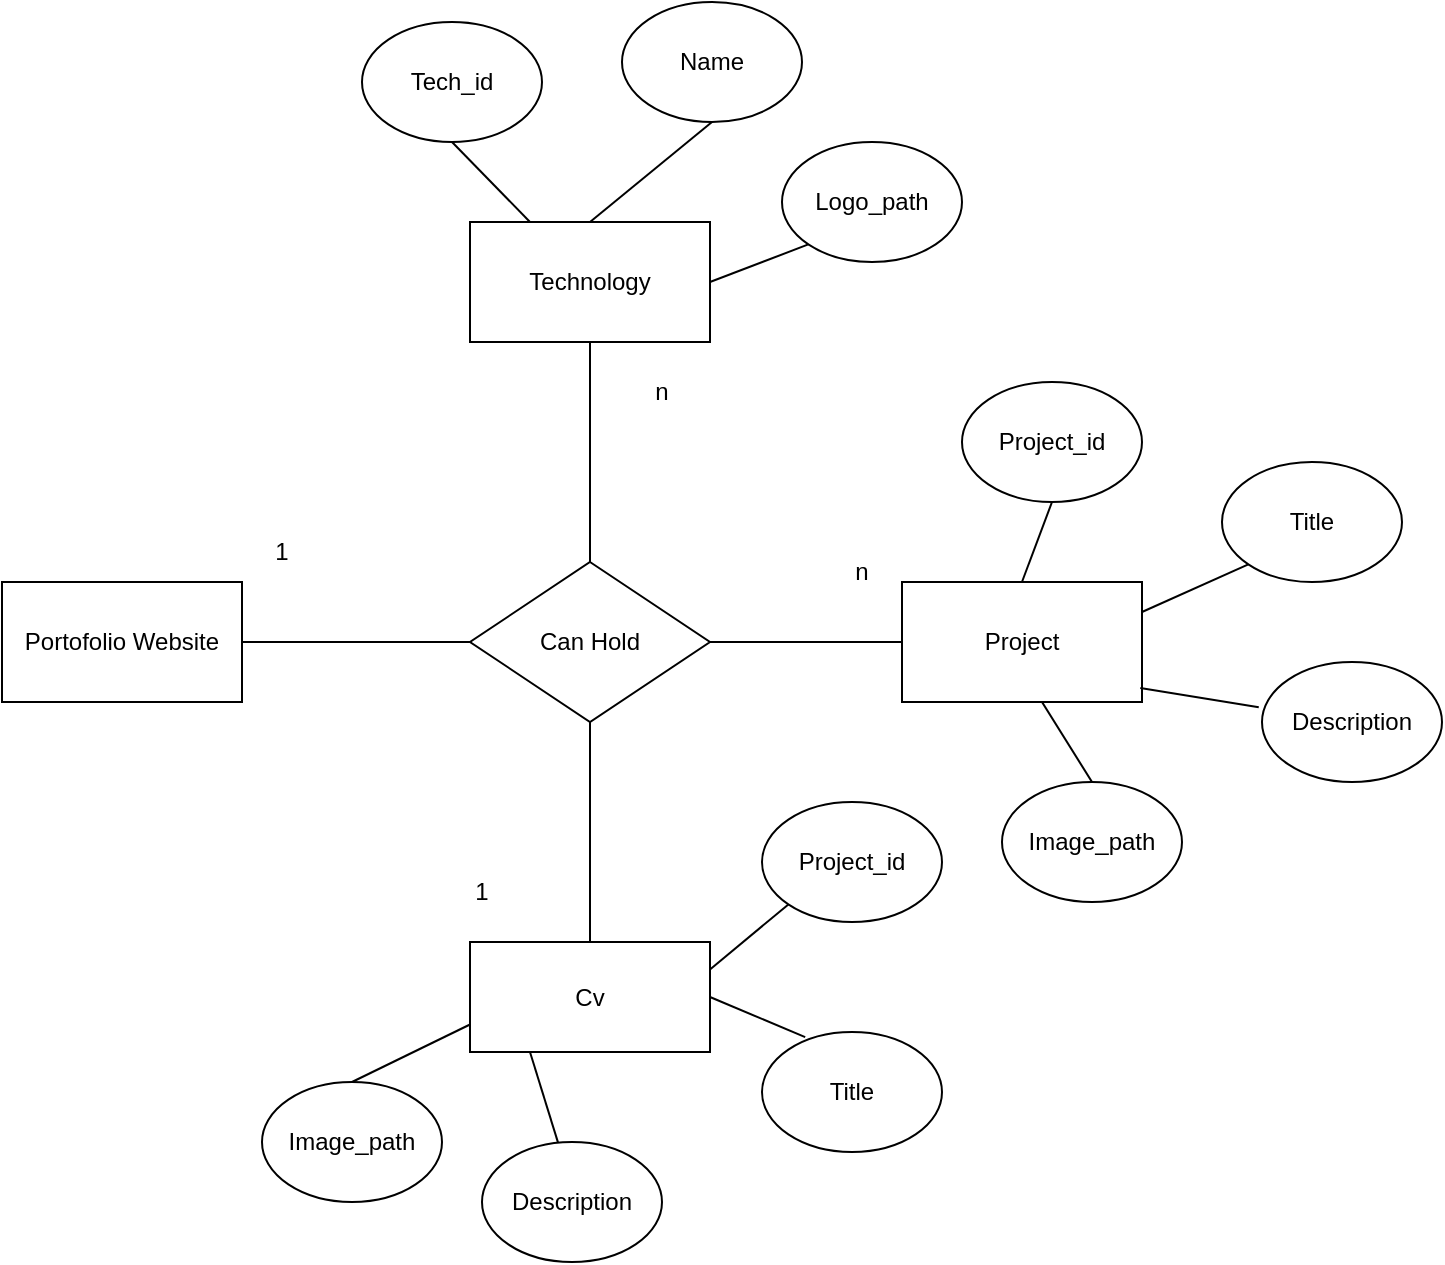 <mxfile version="21.5.0" type="device">
  <diagram name="Side-1" id="CiPCQj17hzjqZ8UxroTs">
    <mxGraphModel dx="1290" dy="541" grid="1" gridSize="10" guides="1" tooltips="1" connect="1" arrows="1" fold="1" page="1" pageScale="1" pageWidth="827" pageHeight="1169" math="0" shadow="0">
      <root>
        <mxCell id="0" />
        <mxCell id="1" parent="0" />
        <mxCell id="WCKetbYDyMLfY8baBoe6-1" value="Portofolio Website" style="rounded=0;whiteSpace=wrap;html=1;" vertex="1" parent="1">
          <mxGeometry x="60" y="360" width="120" height="60" as="geometry" />
        </mxCell>
        <mxCell id="WCKetbYDyMLfY8baBoe6-2" value="Can Hold" style="rhombus;whiteSpace=wrap;html=1;" vertex="1" parent="1">
          <mxGeometry x="294" y="350" width="120" height="80" as="geometry" />
        </mxCell>
        <mxCell id="WCKetbYDyMLfY8baBoe6-3" value="Project" style="rounded=0;whiteSpace=wrap;html=1;" vertex="1" parent="1">
          <mxGeometry x="510" y="360" width="120" height="60" as="geometry" />
        </mxCell>
        <mxCell id="WCKetbYDyMLfY8baBoe6-4" value="1" style="text;html=1;strokeColor=none;fillColor=none;align=center;verticalAlign=middle;whiteSpace=wrap;rounded=0;" vertex="1" parent="1">
          <mxGeometry x="170" y="330" width="60" height="30" as="geometry" />
        </mxCell>
        <mxCell id="WCKetbYDyMLfY8baBoe6-5" value="n" style="text;html=1;strokeColor=none;fillColor=none;align=center;verticalAlign=middle;whiteSpace=wrap;rounded=0;" vertex="1" parent="1">
          <mxGeometry x="460" y="340" width="60" height="30" as="geometry" />
        </mxCell>
        <mxCell id="WCKetbYDyMLfY8baBoe6-6" value="" style="endArrow=none;html=1;rounded=0;entryX=0;entryY=0.5;entryDx=0;entryDy=0;" edge="1" parent="1" target="WCKetbYDyMLfY8baBoe6-2">
          <mxGeometry width="50" height="50" relative="1" as="geometry">
            <mxPoint x="180" y="390" as="sourcePoint" />
            <mxPoint x="280" y="390" as="targetPoint" />
          </mxGeometry>
        </mxCell>
        <mxCell id="WCKetbYDyMLfY8baBoe6-7" value="" style="endArrow=none;html=1;rounded=0;entryX=0;entryY=0.5;entryDx=0;entryDy=0;exitX=1;exitY=0.5;exitDx=0;exitDy=0;" edge="1" parent="1" source="WCKetbYDyMLfY8baBoe6-2" target="WCKetbYDyMLfY8baBoe6-3">
          <mxGeometry width="50" height="50" relative="1" as="geometry">
            <mxPoint x="420" y="390" as="sourcePoint" />
            <mxPoint x="460" y="340" as="targetPoint" />
          </mxGeometry>
        </mxCell>
        <mxCell id="WCKetbYDyMLfY8baBoe6-8" value="Project_id" style="ellipse;whiteSpace=wrap;html=1;" vertex="1" parent="1">
          <mxGeometry x="540" y="260" width="90" height="60" as="geometry" />
        </mxCell>
        <mxCell id="WCKetbYDyMLfY8baBoe6-9" value="Title" style="ellipse;whiteSpace=wrap;html=1;" vertex="1" parent="1">
          <mxGeometry x="670" y="300" width="90" height="60" as="geometry" />
        </mxCell>
        <mxCell id="WCKetbYDyMLfY8baBoe6-10" value="Description" style="ellipse;whiteSpace=wrap;html=1;" vertex="1" parent="1">
          <mxGeometry x="690" y="400" width="90" height="60" as="geometry" />
        </mxCell>
        <mxCell id="WCKetbYDyMLfY8baBoe6-12" value="Image_path" style="ellipse;whiteSpace=wrap;html=1;" vertex="1" parent="1">
          <mxGeometry x="560" y="460" width="90" height="60" as="geometry" />
        </mxCell>
        <mxCell id="WCKetbYDyMLfY8baBoe6-13" value="" style="endArrow=none;html=1;rounded=0;exitX=0.5;exitY=0;exitDx=0;exitDy=0;entryX=0.5;entryY=1;entryDx=0;entryDy=0;" edge="1" parent="1" source="WCKetbYDyMLfY8baBoe6-3" target="WCKetbYDyMLfY8baBoe6-8">
          <mxGeometry width="50" height="50" relative="1" as="geometry">
            <mxPoint x="570" y="350" as="sourcePoint" />
            <mxPoint x="620" y="300" as="targetPoint" />
          </mxGeometry>
        </mxCell>
        <mxCell id="WCKetbYDyMLfY8baBoe6-14" value="" style="endArrow=none;html=1;rounded=0;entryX=0;entryY=1;entryDx=0;entryDy=0;exitX=1;exitY=0.25;exitDx=0;exitDy=0;" edge="1" parent="1" source="WCKetbYDyMLfY8baBoe6-3" target="WCKetbYDyMLfY8baBoe6-9">
          <mxGeometry width="50" height="50" relative="1" as="geometry">
            <mxPoint x="630" y="390" as="sourcePoint" />
            <mxPoint x="680" y="340" as="targetPoint" />
          </mxGeometry>
        </mxCell>
        <mxCell id="WCKetbYDyMLfY8baBoe6-15" value="" style="endArrow=none;html=1;rounded=0;entryX=-0.018;entryY=0.377;entryDx=0;entryDy=0;entryPerimeter=0;exitX=0.993;exitY=0.883;exitDx=0;exitDy=0;exitPerimeter=0;" edge="1" parent="1" source="WCKetbYDyMLfY8baBoe6-3" target="WCKetbYDyMLfY8baBoe6-10">
          <mxGeometry width="50" height="50" relative="1" as="geometry">
            <mxPoint x="630" y="420" as="sourcePoint" />
            <mxPoint x="680" y="370" as="targetPoint" />
          </mxGeometry>
        </mxCell>
        <mxCell id="WCKetbYDyMLfY8baBoe6-16" value="" style="endArrow=none;html=1;rounded=0;exitX=0.5;exitY=0;exitDx=0;exitDy=0;" edge="1" parent="1" source="WCKetbYDyMLfY8baBoe6-12">
          <mxGeometry width="50" height="50" relative="1" as="geometry">
            <mxPoint x="530" y="470" as="sourcePoint" />
            <mxPoint x="580" y="420" as="targetPoint" />
          </mxGeometry>
        </mxCell>
        <mxCell id="WCKetbYDyMLfY8baBoe6-17" value="Technology" style="rounded=0;whiteSpace=wrap;html=1;" vertex="1" parent="1">
          <mxGeometry x="294" y="180" width="120" height="60" as="geometry" />
        </mxCell>
        <mxCell id="WCKetbYDyMLfY8baBoe6-18" value="" style="endArrow=none;html=1;rounded=0;exitX=0.5;exitY=0;exitDx=0;exitDy=0;entryX=0.5;entryY=1;entryDx=0;entryDy=0;" edge="1" parent="1" source="WCKetbYDyMLfY8baBoe6-2" target="WCKetbYDyMLfY8baBoe6-17">
          <mxGeometry width="50" height="50" relative="1" as="geometry">
            <mxPoint x="360" y="340" as="sourcePoint" />
            <mxPoint x="400" y="300" as="targetPoint" />
          </mxGeometry>
        </mxCell>
        <mxCell id="WCKetbYDyMLfY8baBoe6-19" value="n" style="text;html=1;strokeColor=none;fillColor=none;align=center;verticalAlign=middle;whiteSpace=wrap;rounded=0;" vertex="1" parent="1">
          <mxGeometry x="360" y="250" width="60" height="30" as="geometry" />
        </mxCell>
        <mxCell id="WCKetbYDyMLfY8baBoe6-20" value="Tech_id" style="ellipse;whiteSpace=wrap;html=1;" vertex="1" parent="1">
          <mxGeometry x="240" y="80" width="90" height="60" as="geometry" />
        </mxCell>
        <mxCell id="WCKetbYDyMLfY8baBoe6-21" value="Logo_path" style="ellipse;whiteSpace=wrap;html=1;" vertex="1" parent="1">
          <mxGeometry x="450" y="140" width="90" height="60" as="geometry" />
        </mxCell>
        <mxCell id="WCKetbYDyMLfY8baBoe6-22" value="Name" style="ellipse;whiteSpace=wrap;html=1;" vertex="1" parent="1">
          <mxGeometry x="370" y="70" width="90" height="60" as="geometry" />
        </mxCell>
        <mxCell id="WCKetbYDyMLfY8baBoe6-23" value="" style="endArrow=none;html=1;rounded=0;exitX=0.25;exitY=0;exitDx=0;exitDy=0;entryX=0.5;entryY=1;entryDx=0;entryDy=0;" edge="1" parent="1" source="WCKetbYDyMLfY8baBoe6-17" target="WCKetbYDyMLfY8baBoe6-20">
          <mxGeometry width="50" height="50" relative="1" as="geometry">
            <mxPoint x="230" y="190" as="sourcePoint" />
            <mxPoint x="280" y="140" as="targetPoint" />
          </mxGeometry>
        </mxCell>
        <mxCell id="WCKetbYDyMLfY8baBoe6-24" value="" style="endArrow=none;html=1;rounded=0;exitX=0.5;exitY=0;exitDx=0;exitDy=0;entryX=0.5;entryY=1;entryDx=0;entryDy=0;" edge="1" parent="1" source="WCKetbYDyMLfY8baBoe6-17" target="WCKetbYDyMLfY8baBoe6-22">
          <mxGeometry width="50" height="50" relative="1" as="geometry">
            <mxPoint x="360" y="180" as="sourcePoint" />
            <mxPoint x="400" y="140" as="targetPoint" />
          </mxGeometry>
        </mxCell>
        <mxCell id="WCKetbYDyMLfY8baBoe6-25" value="" style="endArrow=none;html=1;rounded=0;entryX=0;entryY=1;entryDx=0;entryDy=0;exitX=1;exitY=0.5;exitDx=0;exitDy=0;" edge="1" parent="1" source="WCKetbYDyMLfY8baBoe6-17" target="WCKetbYDyMLfY8baBoe6-21">
          <mxGeometry width="50" height="50" relative="1" as="geometry">
            <mxPoint x="420" y="240" as="sourcePoint" />
            <mxPoint x="470" y="190" as="targetPoint" />
          </mxGeometry>
        </mxCell>
        <mxCell id="WCKetbYDyMLfY8baBoe6-26" value="" style="endArrow=none;html=1;rounded=0;entryX=0.5;entryY=1;entryDx=0;entryDy=0;exitX=0.5;exitY=0;exitDx=0;exitDy=0;" edge="1" parent="1" source="WCKetbYDyMLfY8baBoe6-27" target="WCKetbYDyMLfY8baBoe6-2">
          <mxGeometry width="50" height="50" relative="1" as="geometry">
            <mxPoint x="354" y="520" as="sourcePoint" />
            <mxPoint x="380" y="470" as="targetPoint" />
          </mxGeometry>
        </mxCell>
        <mxCell id="WCKetbYDyMLfY8baBoe6-27" value="Cv" style="rounded=0;whiteSpace=wrap;html=1;" vertex="1" parent="1">
          <mxGeometry x="294" y="540" width="120" height="55" as="geometry" />
        </mxCell>
        <mxCell id="WCKetbYDyMLfY8baBoe6-28" value="1" style="text;html=1;strokeColor=none;fillColor=none;align=center;verticalAlign=middle;whiteSpace=wrap;rounded=0;" vertex="1" parent="1">
          <mxGeometry x="270" y="500" width="60" height="30" as="geometry" />
        </mxCell>
        <mxCell id="WCKetbYDyMLfY8baBoe6-29" value="Project_id" style="ellipse;whiteSpace=wrap;html=1;" vertex="1" parent="1">
          <mxGeometry x="440" y="470" width="90" height="60" as="geometry" />
        </mxCell>
        <mxCell id="WCKetbYDyMLfY8baBoe6-30" value="Title" style="ellipse;whiteSpace=wrap;html=1;" vertex="1" parent="1">
          <mxGeometry x="440" y="585" width="90" height="60" as="geometry" />
        </mxCell>
        <mxCell id="WCKetbYDyMLfY8baBoe6-31" value="Description" style="ellipse;whiteSpace=wrap;html=1;" vertex="1" parent="1">
          <mxGeometry x="300" y="640" width="90" height="60" as="geometry" />
        </mxCell>
        <mxCell id="WCKetbYDyMLfY8baBoe6-32" value="Image_path" style="ellipse;whiteSpace=wrap;html=1;" vertex="1" parent="1">
          <mxGeometry x="190" y="610" width="90" height="60" as="geometry" />
        </mxCell>
        <mxCell id="WCKetbYDyMLfY8baBoe6-33" value="" style="endArrow=none;html=1;rounded=0;exitX=1;exitY=0.25;exitDx=0;exitDy=0;entryX=0;entryY=1;entryDx=0;entryDy=0;" edge="1" parent="1" target="WCKetbYDyMLfY8baBoe6-29" source="WCKetbYDyMLfY8baBoe6-27">
          <mxGeometry width="50" height="50" relative="1" as="geometry">
            <mxPoint x="400" y="537.5" as="sourcePoint" />
            <mxPoint x="450" y="477.5" as="targetPoint" />
          </mxGeometry>
        </mxCell>
        <mxCell id="WCKetbYDyMLfY8baBoe6-34" value="" style="endArrow=none;html=1;rounded=0;entryX=0.24;entryY=0.043;entryDx=0;entryDy=0;exitX=1;exitY=0.5;exitDx=0;exitDy=0;entryPerimeter=0;" edge="1" parent="1" target="WCKetbYDyMLfY8baBoe6-30" source="WCKetbYDyMLfY8baBoe6-27">
          <mxGeometry width="50" height="50" relative="1" as="geometry">
            <mxPoint x="460" y="552.5" as="sourcePoint" />
            <mxPoint x="510" y="517.5" as="targetPoint" />
          </mxGeometry>
        </mxCell>
        <mxCell id="WCKetbYDyMLfY8baBoe6-35" value="" style="endArrow=none;html=1;rounded=0;entryX=0.422;entryY=0.003;entryDx=0;entryDy=0;entryPerimeter=0;exitX=0.25;exitY=1;exitDx=0;exitDy=0;" edge="1" parent="1" target="WCKetbYDyMLfY8baBoe6-31" source="WCKetbYDyMLfY8baBoe6-27">
          <mxGeometry width="50" height="50" relative="1" as="geometry">
            <mxPoint x="459" y="590.5" as="sourcePoint" />
            <mxPoint x="510" y="547.5" as="targetPoint" />
          </mxGeometry>
        </mxCell>
        <mxCell id="WCKetbYDyMLfY8baBoe6-36" value="" style="endArrow=none;html=1;rounded=0;exitX=0.5;exitY=0;exitDx=0;exitDy=0;entryX=0;entryY=0.75;entryDx=0;entryDy=0;" edge="1" parent="1" source="WCKetbYDyMLfY8baBoe6-32" target="WCKetbYDyMLfY8baBoe6-27">
          <mxGeometry width="50" height="50" relative="1" as="geometry">
            <mxPoint x="360" y="647.5" as="sourcePoint" />
            <mxPoint x="410" y="597.5" as="targetPoint" />
          </mxGeometry>
        </mxCell>
      </root>
    </mxGraphModel>
  </diagram>
</mxfile>
